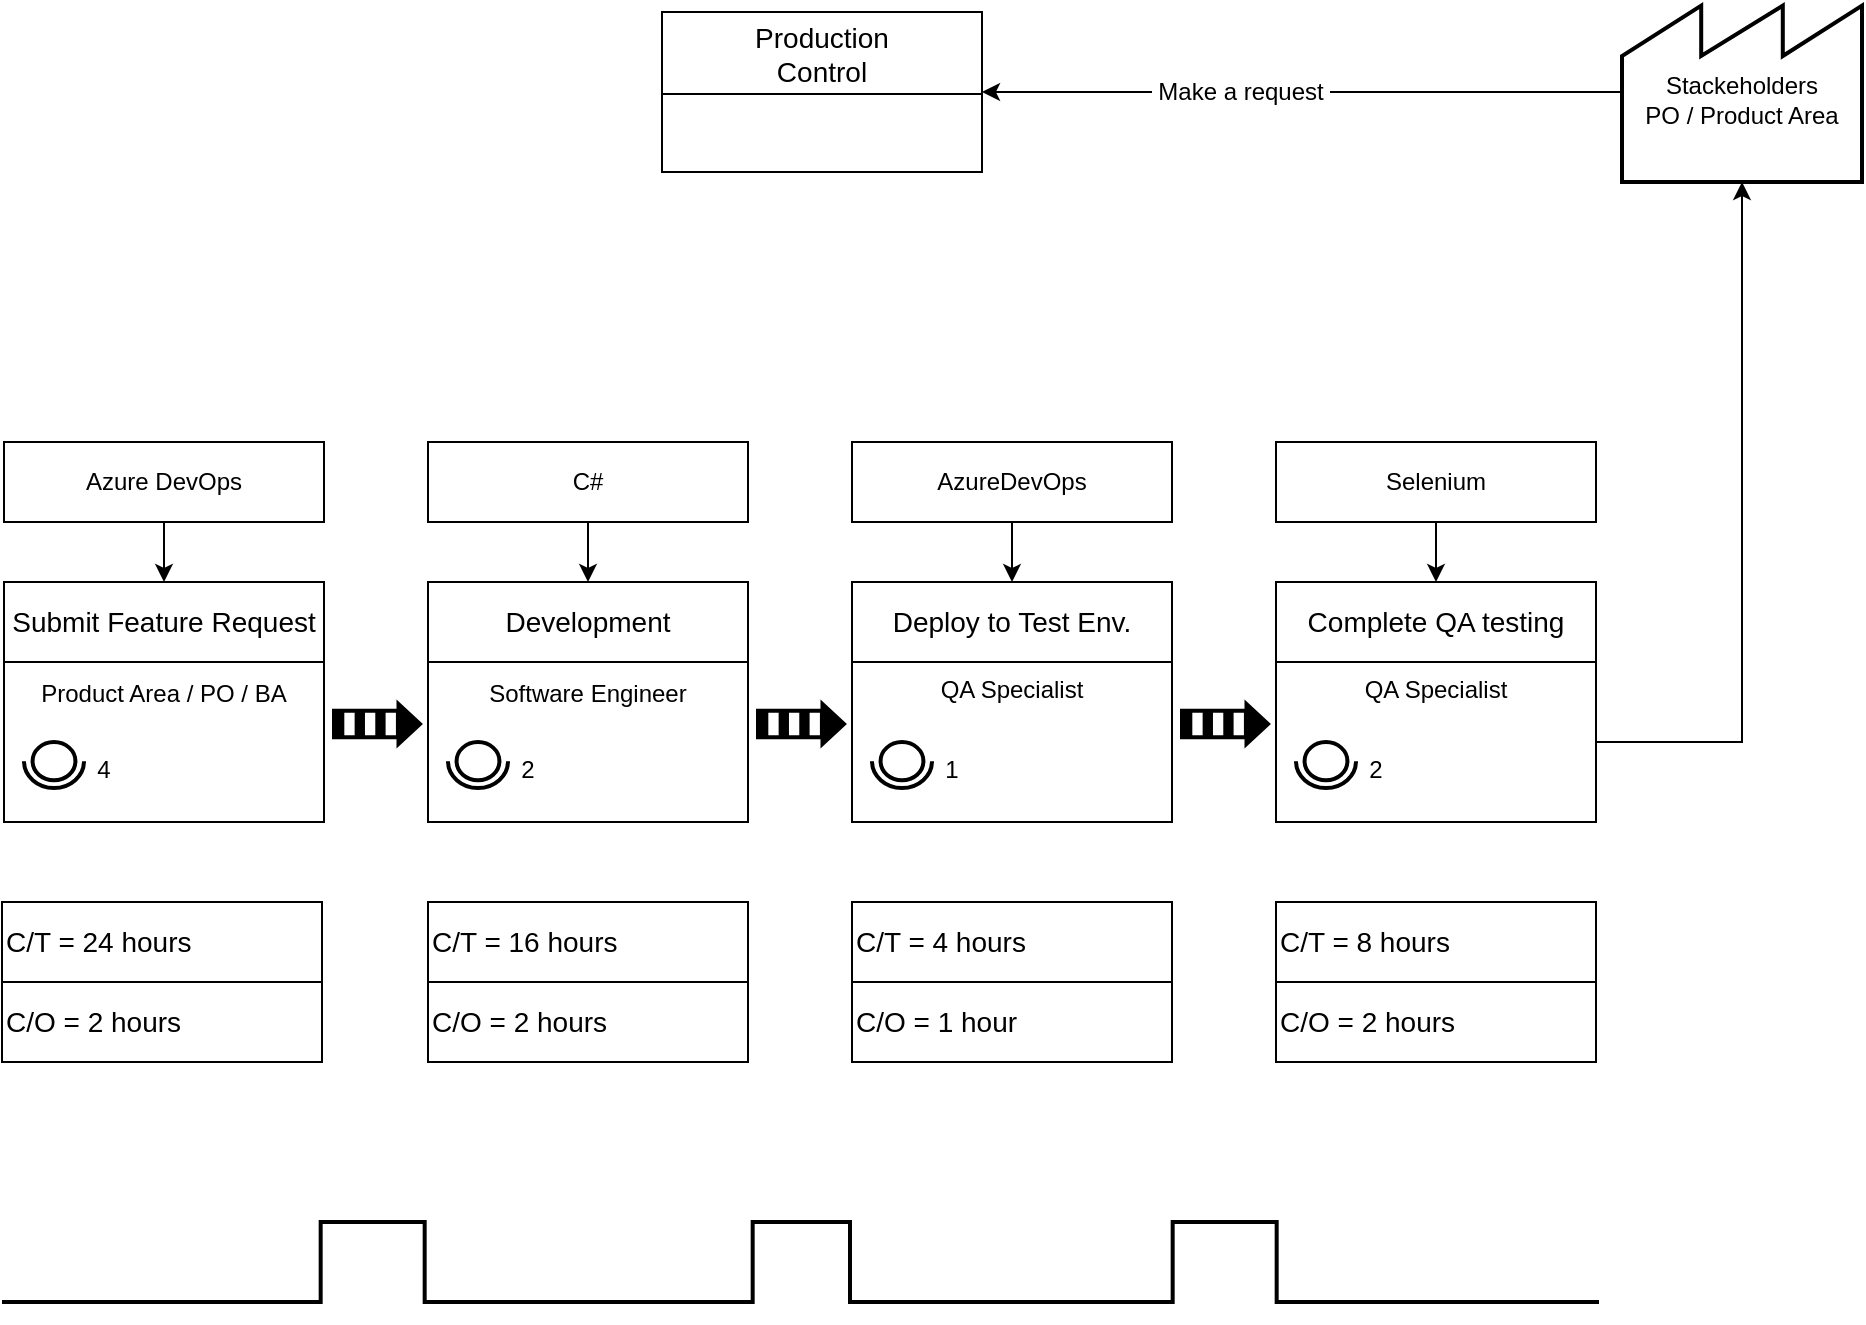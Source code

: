 <mxfile version="12.9.11" type="github">
  <diagram id="f4iNGfGUkEjJzXReWPvX" name="VSMCurrent">
    <mxGraphModel dx="948" dy="529" grid="1" gridSize="10" guides="1" tooltips="1" connect="1" arrows="1" fold="1" page="1" pageScale="1" pageWidth="1169" pageHeight="827" math="0" shadow="0">
      <root>
        <mxCell id="0" />
        <mxCell id="1" parent="0" />
        <mxCell id="L1_6_QMRr2lnn1sgYfEx-89" value="" style="edgeStyle=orthogonalEdgeStyle;rounded=0;orthogonalLoop=1;jettySize=auto;html=1;entryX=1;entryY=0.5;entryDx=0;entryDy=0;" edge="1" parent="1" source="L1_6_QMRr2lnn1sgYfEx-1" target="L1_6_QMRr2lnn1sgYfEx-14">
          <mxGeometry relative="1" as="geometry">
            <mxPoint x="930" y="85" as="targetPoint" />
          </mxGeometry>
        </mxCell>
        <mxCell id="L1_6_QMRr2lnn1sgYfEx-90" value="&lt;font style=&quot;font-size: 12px&quot;&gt;&amp;nbsp;Make a request&amp;nbsp;&lt;/font&gt;" style="edgeLabel;html=1;align=center;verticalAlign=middle;resizable=0;points=[];fontSize=14;spacingLeft=4;" vertex="1" connectable="0" parent="L1_6_QMRr2lnn1sgYfEx-89">
          <mxGeometry x="0.206" y="-1" relative="1" as="geometry">
            <mxPoint as="offset" />
          </mxGeometry>
        </mxCell>
        <mxCell id="L1_6_QMRr2lnn1sgYfEx-1" value="Stackeholders&lt;br&gt;PO / Product Area" style="strokeWidth=2;html=1;shape=mxgraph.lean_mapping.outside_sources;whiteSpace=wrap;align=center;verticalAlign=middle;spacingTop=8;" vertex="1" parent="1">
          <mxGeometry x="1010" y="40" width="120" height="90" as="geometry" />
        </mxCell>
        <mxCell id="L1_6_QMRr2lnn1sgYfEx-14" value="Production&#xa;Control" style="swimlane;fontStyle=0;childLayout=stackLayout;horizontal=1;startSize=41;horizontalStack=0;resizeParent=1;resizeParentMax=0;resizeLast=0;collapsible=1;marginBottom=0;align=center;fontSize=14;" vertex="1" parent="1">
          <mxGeometry x="530" y="45" width="160" height="80" as="geometry">
            <mxRectangle x="350" y="100" width="100" height="41" as="alternateBounds" />
          </mxGeometry>
        </mxCell>
        <mxCell id="L1_6_QMRr2lnn1sgYfEx-60" value="" style="group" vertex="1" connectable="0" parent="1">
          <mxGeometry x="201" y="330" width="160" height="120" as="geometry" />
        </mxCell>
        <mxCell id="L1_6_QMRr2lnn1sgYfEx-56" value="&lt;span style=&quot;font-size: 14px&quot;&gt;Submit Feature Request&lt;/span&gt;" style="rounded=0;whiteSpace=wrap;html=1;fillColor=none;align=center;" vertex="1" parent="L1_6_QMRr2lnn1sgYfEx-60">
          <mxGeometry width="160" height="40" as="geometry" />
        </mxCell>
        <mxCell id="L1_6_QMRr2lnn1sgYfEx-57" value="Product Area / PO / BA&lt;span style=&quot;font-size: 14px&quot;&gt;&lt;br&gt;&lt;/span&gt;" style="rounded=0;whiteSpace=wrap;html=1;fillColor=none;align=center;verticalAlign=top;" vertex="1" parent="L1_6_QMRr2lnn1sgYfEx-60">
          <mxGeometry y="40" width="160" height="80" as="geometry" />
        </mxCell>
        <mxCell id="L1_6_QMRr2lnn1sgYfEx-58" value="" style="verticalLabelPosition=bottom;html=1;verticalAlign=top;strokeWidth=2;shape=mxgraph.lean_mapping.operator;fillColor=none;align=center;" vertex="1" parent="L1_6_QMRr2lnn1sgYfEx-60">
          <mxGeometry x="10" y="80" width="30" height="23" as="geometry" />
        </mxCell>
        <mxCell id="L1_6_QMRr2lnn1sgYfEx-59" value="4" style="text;html=1;strokeColor=none;fillColor=none;align=center;verticalAlign=middle;whiteSpace=wrap;rounded=0;" vertex="1" parent="L1_6_QMRr2lnn1sgYfEx-60">
          <mxGeometry x="30" y="84" width="40" height="20" as="geometry" />
        </mxCell>
        <mxCell id="L1_6_QMRr2lnn1sgYfEx-61" value="" style="group" vertex="1" connectable="0" parent="1">
          <mxGeometry x="413" y="330" width="160" height="120" as="geometry" />
        </mxCell>
        <mxCell id="L1_6_QMRr2lnn1sgYfEx-62" value="&lt;span style=&quot;font-size: 14px&quot;&gt;Development&lt;/span&gt;" style="rounded=0;whiteSpace=wrap;html=1;fillColor=none;align=center;" vertex="1" parent="L1_6_QMRr2lnn1sgYfEx-61">
          <mxGeometry width="160" height="40" as="geometry" />
        </mxCell>
        <mxCell id="L1_6_QMRr2lnn1sgYfEx-63" value="&lt;span&gt;Software Engineer&lt;/span&gt;&lt;span style=&quot;font-size: 14px&quot;&gt;&lt;br&gt;&lt;/span&gt;" style="rounded=0;whiteSpace=wrap;html=1;fillColor=none;align=center;verticalAlign=top;" vertex="1" parent="L1_6_QMRr2lnn1sgYfEx-61">
          <mxGeometry y="40" width="160" height="80" as="geometry" />
        </mxCell>
        <mxCell id="L1_6_QMRr2lnn1sgYfEx-64" value="" style="verticalLabelPosition=bottom;html=1;verticalAlign=top;strokeWidth=2;shape=mxgraph.lean_mapping.operator;fillColor=none;align=center;" vertex="1" parent="L1_6_QMRr2lnn1sgYfEx-61">
          <mxGeometry x="10" y="80" width="30" height="23" as="geometry" />
        </mxCell>
        <mxCell id="L1_6_QMRr2lnn1sgYfEx-65" value="2" style="text;html=1;strokeColor=none;fillColor=none;align=center;verticalAlign=middle;whiteSpace=wrap;rounded=0;" vertex="1" parent="L1_6_QMRr2lnn1sgYfEx-61">
          <mxGeometry x="30" y="84" width="40" height="20" as="geometry" />
        </mxCell>
        <mxCell id="L1_6_QMRr2lnn1sgYfEx-71" value="" style="group" vertex="1" connectable="0" parent="1">
          <mxGeometry x="837" y="330" width="160" height="120" as="geometry" />
        </mxCell>
        <mxCell id="L1_6_QMRr2lnn1sgYfEx-72" value="&lt;span style=&quot;font-size: 14px&quot;&gt;Complete QA testing&lt;/span&gt;" style="rounded=0;whiteSpace=wrap;html=1;fillColor=none;align=center;" vertex="1" parent="L1_6_QMRr2lnn1sgYfEx-71">
          <mxGeometry width="160" height="40" as="geometry" />
        </mxCell>
        <mxCell id="L1_6_QMRr2lnn1sgYfEx-73" value="QA Specialist" style="rounded=0;whiteSpace=wrap;html=1;fillColor=none;align=center;verticalAlign=top;" vertex="1" parent="L1_6_QMRr2lnn1sgYfEx-71">
          <mxGeometry y="40" width="160" height="80" as="geometry" />
        </mxCell>
        <mxCell id="L1_6_QMRr2lnn1sgYfEx-74" value="" style="verticalLabelPosition=bottom;html=1;verticalAlign=top;strokeWidth=2;shape=mxgraph.lean_mapping.operator;fillColor=none;align=center;" vertex="1" parent="L1_6_QMRr2lnn1sgYfEx-71">
          <mxGeometry x="10" y="80" width="30" height="23" as="geometry" />
        </mxCell>
        <mxCell id="L1_6_QMRr2lnn1sgYfEx-75" value="2" style="text;html=1;strokeColor=none;fillColor=none;align=center;verticalAlign=middle;whiteSpace=wrap;rounded=0;" vertex="1" parent="L1_6_QMRr2lnn1sgYfEx-71">
          <mxGeometry x="30" y="84" width="40" height="20" as="geometry" />
        </mxCell>
        <mxCell id="L1_6_QMRr2lnn1sgYfEx-76" value="" style="group" vertex="1" connectable="0" parent="1">
          <mxGeometry x="625" y="330" width="160" height="120" as="geometry" />
        </mxCell>
        <mxCell id="L1_6_QMRr2lnn1sgYfEx-77" value="&lt;span style=&quot;font-size: 14px&quot;&gt;Deploy to Test Env.&lt;/span&gt;" style="rounded=0;whiteSpace=wrap;html=1;fillColor=none;align=center;" vertex="1" parent="L1_6_QMRr2lnn1sgYfEx-76">
          <mxGeometry width="160" height="40" as="geometry" />
        </mxCell>
        <mxCell id="L1_6_QMRr2lnn1sgYfEx-78" value="QA Specialist" style="rounded=0;whiteSpace=wrap;html=1;fillColor=none;align=center;verticalAlign=top;" vertex="1" parent="L1_6_QMRr2lnn1sgYfEx-76">
          <mxGeometry y="40" width="160" height="80" as="geometry" />
        </mxCell>
        <mxCell id="L1_6_QMRr2lnn1sgYfEx-79" value="" style="verticalLabelPosition=bottom;html=1;verticalAlign=top;strokeWidth=2;shape=mxgraph.lean_mapping.operator;fillColor=none;align=center;" vertex="1" parent="L1_6_QMRr2lnn1sgYfEx-76">
          <mxGeometry x="10" y="80" width="30" height="23" as="geometry" />
        </mxCell>
        <mxCell id="L1_6_QMRr2lnn1sgYfEx-80" value="1" style="text;html=1;strokeColor=none;fillColor=none;align=center;verticalAlign=middle;whiteSpace=wrap;rounded=0;" vertex="1" parent="L1_6_QMRr2lnn1sgYfEx-76">
          <mxGeometry x="30" y="84" width="40" height="20" as="geometry" />
        </mxCell>
        <mxCell id="L1_6_QMRr2lnn1sgYfEx-132" value="" style="edgeStyle=orthogonalEdgeStyle;rounded=0;orthogonalLoop=1;jettySize=auto;html=1;fontSize=14;entryX=0.5;entryY=0;entryDx=0;entryDy=0;" edge="1" parent="1" source="L1_6_QMRr2lnn1sgYfEx-81" target="L1_6_QMRr2lnn1sgYfEx-56">
          <mxGeometry relative="1" as="geometry" />
        </mxCell>
        <mxCell id="L1_6_QMRr2lnn1sgYfEx-81" value="Azure DevOps" style="rounded=0;whiteSpace=wrap;html=1;fillColor=none;align=center;" vertex="1" parent="1">
          <mxGeometry x="201" y="260" width="160" height="40" as="geometry" />
        </mxCell>
        <mxCell id="L1_6_QMRr2lnn1sgYfEx-138" value="" style="edgeStyle=orthogonalEdgeStyle;rounded=0;orthogonalLoop=1;jettySize=auto;html=1;fontSize=14;" edge="1" parent="1" source="L1_6_QMRr2lnn1sgYfEx-82">
          <mxGeometry relative="1" as="geometry">
            <mxPoint x="493" y="330" as="targetPoint" />
          </mxGeometry>
        </mxCell>
        <mxCell id="L1_6_QMRr2lnn1sgYfEx-82" value="C#" style="rounded=0;whiteSpace=wrap;html=1;fillColor=none;align=center;" vertex="1" parent="1">
          <mxGeometry x="413" y="260" width="160" height="40" as="geometry" />
        </mxCell>
        <mxCell id="L1_6_QMRr2lnn1sgYfEx-139" value="" style="edgeStyle=orthogonalEdgeStyle;rounded=0;orthogonalLoop=1;jettySize=auto;html=1;fontSize=14;" edge="1" parent="1" source="L1_6_QMRr2lnn1sgYfEx-83">
          <mxGeometry relative="1" as="geometry">
            <mxPoint x="705" y="330" as="targetPoint" />
          </mxGeometry>
        </mxCell>
        <mxCell id="L1_6_QMRr2lnn1sgYfEx-83" value="AzureDevOps" style="rounded=0;whiteSpace=wrap;html=1;fillColor=none;align=center;" vertex="1" parent="1">
          <mxGeometry x="625" y="260" width="160" height="40" as="geometry" />
        </mxCell>
        <mxCell id="L1_6_QMRr2lnn1sgYfEx-140" value="" style="edgeStyle=orthogonalEdgeStyle;rounded=0;orthogonalLoop=1;jettySize=auto;html=1;fontSize=14;" edge="1" parent="1" source="L1_6_QMRr2lnn1sgYfEx-85">
          <mxGeometry relative="1" as="geometry">
            <mxPoint x="917" y="330" as="targetPoint" />
          </mxGeometry>
        </mxCell>
        <mxCell id="L1_6_QMRr2lnn1sgYfEx-85" value="Selenium" style="rounded=0;whiteSpace=wrap;html=1;fillColor=none;align=center;" vertex="1" parent="1">
          <mxGeometry x="837" y="260" width="160" height="40" as="geometry" />
        </mxCell>
        <mxCell id="L1_6_QMRr2lnn1sgYfEx-87" value="" style="edgeStyle=orthogonalEdgeStyle;rounded=0;orthogonalLoop=1;jettySize=auto;html=1;entryX=0.5;entryY=1;entryDx=0;entryDy=0;" edge="1" parent="1" source="L1_6_QMRr2lnn1sgYfEx-73" target="L1_6_QMRr2lnn1sgYfEx-1">
          <mxGeometry relative="1" as="geometry">
            <mxPoint x="1070" y="410" as="targetPoint" />
          </mxGeometry>
        </mxCell>
        <mxCell id="L1_6_QMRr2lnn1sgYfEx-95" value="" style="verticalLabelPosition=bottom;html=1;verticalAlign=top;strokeWidth=2;shape=mxgraph.lean_mapping.push_arrow;fillColor=none;fontSize=14;align=center;" vertex="1" parent="1">
          <mxGeometry x="366" y="391" width="43" height="20" as="geometry" />
        </mxCell>
        <mxCell id="L1_6_QMRr2lnn1sgYfEx-97" value="" style="verticalLabelPosition=bottom;html=1;verticalAlign=top;strokeWidth=2;shape=mxgraph.lean_mapping.push_arrow;fillColor=none;fontSize=14;align=center;" vertex="1" parent="1">
          <mxGeometry x="578" y="391" width="43" height="20" as="geometry" />
        </mxCell>
        <mxCell id="L1_6_QMRr2lnn1sgYfEx-98" value="" style="verticalLabelPosition=bottom;html=1;verticalAlign=top;strokeWidth=2;shape=mxgraph.lean_mapping.push_arrow;fillColor=none;fontSize=14;align=center;" vertex="1" parent="1">
          <mxGeometry x="790" y="391" width="43" height="20" as="geometry" />
        </mxCell>
        <mxCell id="L1_6_QMRr2lnn1sgYfEx-114" value="" style="group" vertex="1" connectable="0" parent="1">
          <mxGeometry x="200" y="490" width="160" height="80" as="geometry" />
        </mxCell>
        <mxCell id="L1_6_QMRr2lnn1sgYfEx-107" value="&lt;span style=&quot;font-size: 14px&quot;&gt;C/T = 24 hours&lt;/span&gt;" style="rounded=0;whiteSpace=wrap;html=1;fillColor=none;align=left;" vertex="1" parent="L1_6_QMRr2lnn1sgYfEx-114">
          <mxGeometry width="160" height="40" as="geometry" />
        </mxCell>
        <mxCell id="L1_6_QMRr2lnn1sgYfEx-111" value="&lt;span style=&quot;font-size: 14px&quot;&gt;C/O = 2 hours&lt;/span&gt;" style="rounded=0;whiteSpace=wrap;html=1;fillColor=none;align=left;" vertex="1" parent="L1_6_QMRr2lnn1sgYfEx-114">
          <mxGeometry y="40" width="160" height="40" as="geometry" />
        </mxCell>
        <mxCell id="L1_6_QMRr2lnn1sgYfEx-115" value="" style="group" vertex="1" connectable="0" parent="1">
          <mxGeometry x="413" y="490" width="160" height="80" as="geometry" />
        </mxCell>
        <mxCell id="L1_6_QMRr2lnn1sgYfEx-116" value="&lt;span style=&quot;font-size: 14px&quot;&gt;C/T = 16 hours&lt;/span&gt;" style="rounded=0;whiteSpace=wrap;html=1;fillColor=none;align=left;" vertex="1" parent="L1_6_QMRr2lnn1sgYfEx-115">
          <mxGeometry width="160" height="40" as="geometry" />
        </mxCell>
        <mxCell id="L1_6_QMRr2lnn1sgYfEx-117" value="&lt;span style=&quot;font-size: 14px&quot;&gt;C/O = 2 hours&lt;/span&gt;" style="rounded=0;whiteSpace=wrap;html=1;fillColor=none;align=left;" vertex="1" parent="L1_6_QMRr2lnn1sgYfEx-115">
          <mxGeometry y="40" width="160" height="40" as="geometry" />
        </mxCell>
        <mxCell id="L1_6_QMRr2lnn1sgYfEx-118" value="" style="group" vertex="1" connectable="0" parent="1">
          <mxGeometry x="625" y="490" width="160" height="80" as="geometry" />
        </mxCell>
        <mxCell id="L1_6_QMRr2lnn1sgYfEx-119" value="&lt;span style=&quot;font-size: 14px&quot;&gt;C/T = 4 hours&lt;/span&gt;" style="rounded=0;whiteSpace=wrap;html=1;fillColor=none;align=left;" vertex="1" parent="L1_6_QMRr2lnn1sgYfEx-118">
          <mxGeometry width="160" height="40" as="geometry" />
        </mxCell>
        <mxCell id="L1_6_QMRr2lnn1sgYfEx-120" value="&lt;span style=&quot;font-size: 14px&quot;&gt;C/O = 1 hour&lt;/span&gt;" style="rounded=0;whiteSpace=wrap;html=1;fillColor=none;align=left;" vertex="1" parent="L1_6_QMRr2lnn1sgYfEx-118">
          <mxGeometry y="40" width="160" height="40" as="geometry" />
        </mxCell>
        <mxCell id="L1_6_QMRr2lnn1sgYfEx-121" value="" style="group" vertex="1" connectable="0" parent="1">
          <mxGeometry x="837" y="490" width="160" height="80" as="geometry" />
        </mxCell>
        <mxCell id="L1_6_QMRr2lnn1sgYfEx-122" value="&lt;span style=&quot;font-size: 14px&quot;&gt;C/T = 8 hours&lt;/span&gt;" style="rounded=0;whiteSpace=wrap;html=1;fillColor=none;align=left;" vertex="1" parent="L1_6_QMRr2lnn1sgYfEx-121">
          <mxGeometry width="160" height="40" as="geometry" />
        </mxCell>
        <mxCell id="L1_6_QMRr2lnn1sgYfEx-123" value="&lt;span style=&quot;font-size: 14px&quot;&gt;C/O = 2 hours&lt;/span&gt;" style="rounded=0;whiteSpace=wrap;html=1;fillColor=none;align=left;" vertex="1" parent="L1_6_QMRr2lnn1sgYfEx-121">
          <mxGeometry y="40" width="160" height="40" as="geometry" />
        </mxCell>
        <mxCell id="L1_6_QMRr2lnn1sgYfEx-131" value="" style="group" vertex="1" connectable="0" parent="1">
          <mxGeometry x="200" y="650" width="867" height="50" as="geometry" />
        </mxCell>
        <mxCell id="L1_6_QMRr2lnn1sgYfEx-124" value="" style="verticalLabelPosition=bottom;html=1;verticalAlign=top;strokeWidth=2;shape=mxgraph.lean_mapping.timeline2;dx1=0;dy1=1;dx2=159.333;dy2=0;dx3=211.333;dy3=0.642;dx4=375.333;dy4=0.342;dx5=424;dy5=0.592;dy6=0.958;fillColor=none;fontSize=14;align=center;rotation=0;" vertex="1" parent="L1_6_QMRr2lnn1sgYfEx-131">
          <mxGeometry width="580" height="40" as="geometry" />
        </mxCell>
        <mxCell id="L1_6_QMRr2lnn1sgYfEx-125" value="" style="verticalLabelPosition=bottom;html=1;verticalAlign=top;strokeWidth=2;shape=mxgraph.lean_mapping.timeline2;dx1=0;dy1=1;dx2=95.333;dy2=0;dx3=144;dy3=0.292;dx4=147.333;dy4=0.575;dx5=375.333;dy5=0.842;dy6=1;fillColor=none;fontSize=14;align=center;rotation=0;" vertex="1" parent="L1_6_QMRr2lnn1sgYfEx-131">
          <mxGeometry x="490" width="340" height="40" as="geometry" />
        </mxCell>
        <mxCell id="L1_6_QMRr2lnn1sgYfEx-129" value="" style="rounded=0;whiteSpace=wrap;html=1;fontSize=14;align=center;strokeColor=#FFFFFF;" vertex="1" parent="L1_6_QMRr2lnn1sgYfEx-131">
          <mxGeometry x="799" y="20" width="68" height="30" as="geometry" />
        </mxCell>
      </root>
    </mxGraphModel>
  </diagram>
</mxfile>
